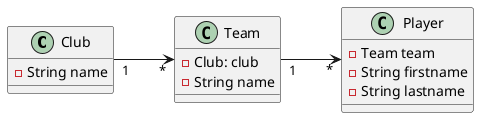 @startuml

left to right direction

class Club{
    -String name
}

class Team{
    -Club: club
    -String name
}

class Player{
    -Team team
    -String firstname
    -String lastname
}

Club"1"-->"*"Team
Team"1"-->"*"Player


@enduml
